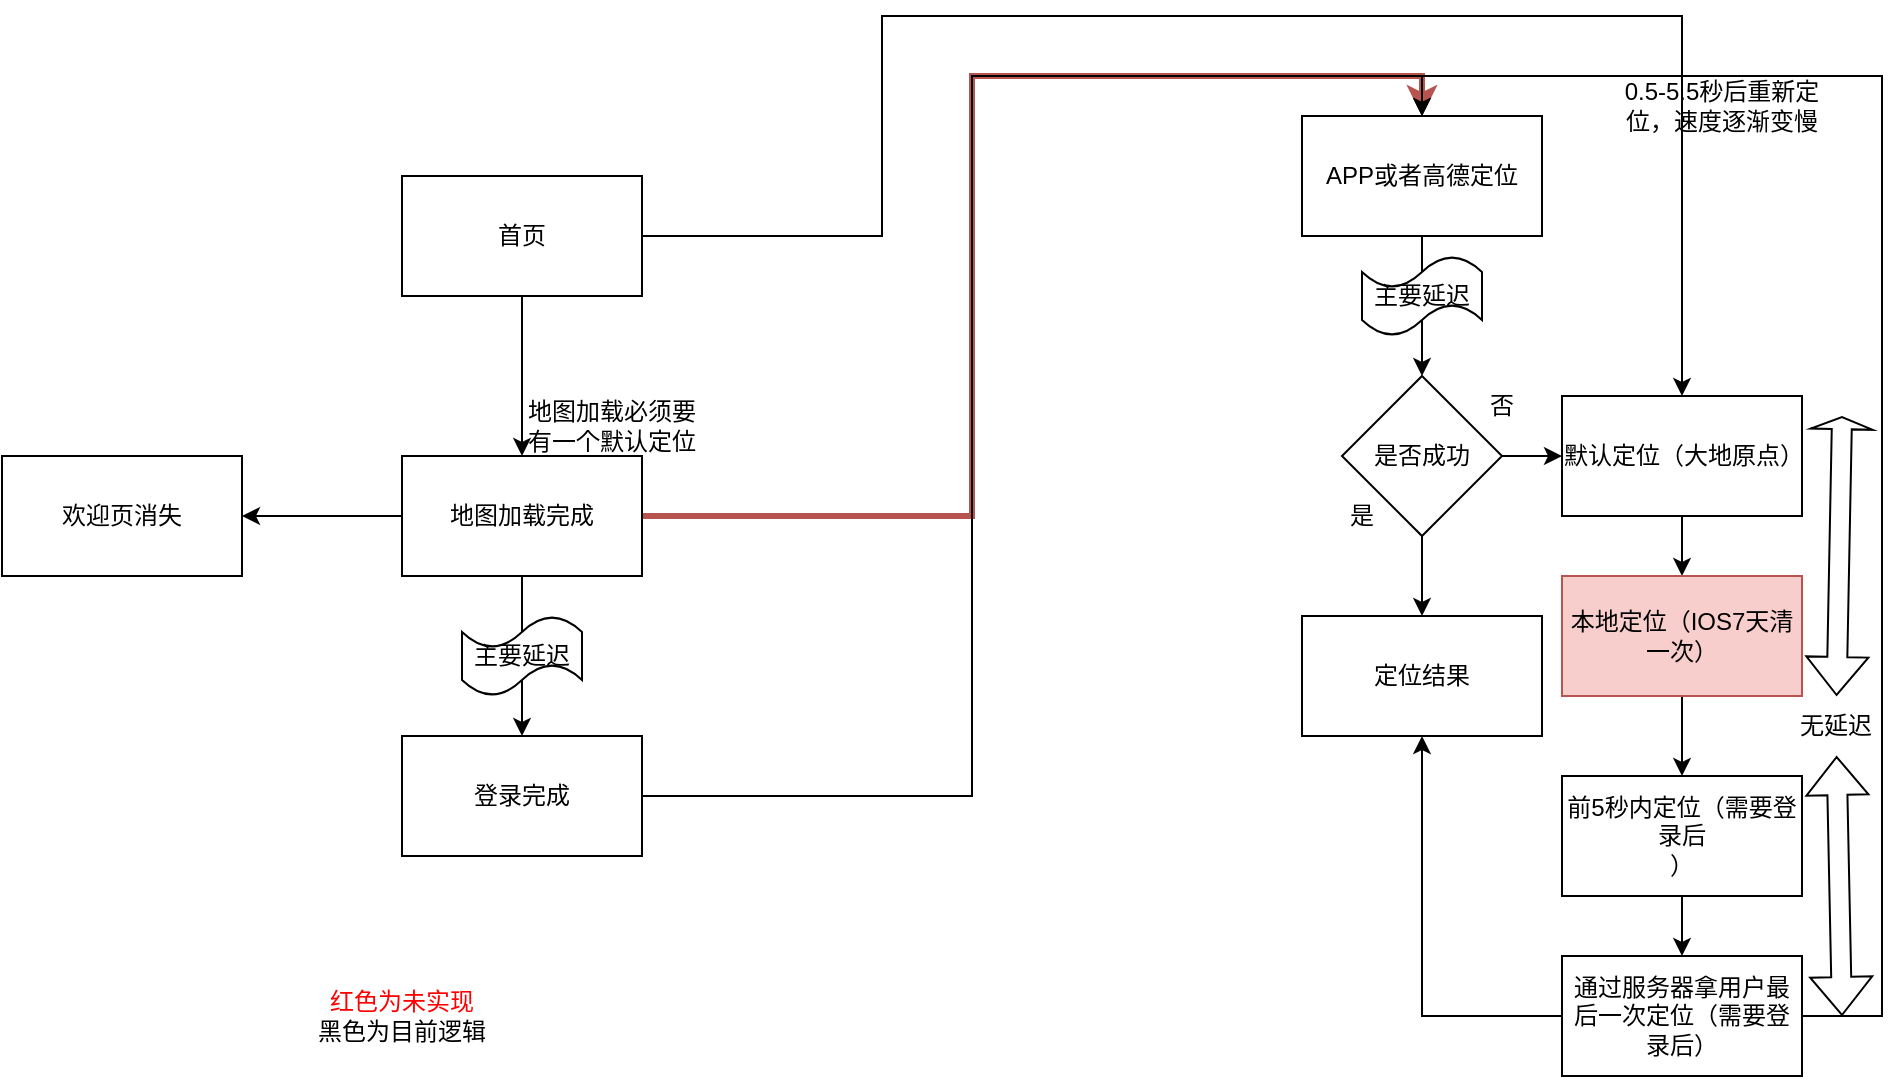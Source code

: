 <mxfile version="21.3.2" type="github">
  <diagram name="第 1 页" id="BFyXoQLsjH9Mqdzui4bG">
    <mxGraphModel dx="2261" dy="1929" grid="1" gridSize="10" guides="1" tooltips="1" connect="1" arrows="1" fold="1" page="1" pageScale="1" pageWidth="827" pageHeight="1169" math="0" shadow="0">
      <root>
        <mxCell id="0" />
        <mxCell id="1" parent="0" />
        <mxCell id="0-AppGwkbrgxOckt9AXH-3" value="" style="edgeStyle=orthogonalEdgeStyle;rounded=0;orthogonalLoop=1;jettySize=auto;html=1;" parent="1" source="0-AppGwkbrgxOckt9AXH-1" target="0-AppGwkbrgxOckt9AXH-2" edge="1">
          <mxGeometry relative="1" as="geometry" />
        </mxCell>
        <mxCell id="0-AppGwkbrgxOckt9AXH-1" value="首页" style="rounded=0;whiteSpace=wrap;html=1;" parent="1" vertex="1">
          <mxGeometry x="80" y="80" width="120" height="60" as="geometry" />
        </mxCell>
        <mxCell id="0-AppGwkbrgxOckt9AXH-6" style="edgeStyle=orthogonalEdgeStyle;rounded=0;orthogonalLoop=1;jettySize=auto;html=1;entryX=0.5;entryY=0;entryDx=0;entryDy=0;fillColor=#f8cecc;strokeColor=#b85450;strokeWidth=3;" parent="1" source="0-AppGwkbrgxOckt9AXH-2" target="0-AppGwkbrgxOckt9AXH-10" edge="1">
          <mxGeometry relative="1" as="geometry">
            <mxPoint x="780" y="415" as="targetPoint" />
            <Array as="points">
              <mxPoint x="365" y="250" />
              <mxPoint x="365" y="30" />
              <mxPoint x="590" y="30" />
            </Array>
          </mxGeometry>
        </mxCell>
        <mxCell id="0-AppGwkbrgxOckt9AXH-37" value="" style="edgeStyle=orthogonalEdgeStyle;rounded=0;orthogonalLoop=1;jettySize=auto;html=1;" parent="1" source="0-AppGwkbrgxOckt9AXH-2" target="0-AppGwkbrgxOckt9AXH-36" edge="1">
          <mxGeometry relative="1" as="geometry" />
        </mxCell>
        <mxCell id="m1mQcyO2GXHtvxNsqX0K-1" style="edgeStyle=orthogonalEdgeStyle;rounded=0;orthogonalLoop=1;jettySize=auto;html=1;entryX=0.5;entryY=0;entryDx=0;entryDy=0;exitX=1;exitY=0.5;exitDx=0;exitDy=0;" parent="1" source="0-AppGwkbrgxOckt9AXH-1" target="0-AppGwkbrgxOckt9AXH-15" edge="1">
          <mxGeometry relative="1" as="geometry">
            <Array as="points">
              <mxPoint x="320" y="110" />
              <mxPoint x="320" />
              <mxPoint x="720" />
            </Array>
          </mxGeometry>
        </mxCell>
        <mxCell id="0-AppGwkbrgxOckt9AXH-2" value="地图加载完成" style="rounded=0;whiteSpace=wrap;html=1;" parent="1" vertex="1">
          <mxGeometry x="80" y="220" width="120" height="60" as="geometry" />
        </mxCell>
        <mxCell id="0-AppGwkbrgxOckt9AXH-9" style="edgeStyle=orthogonalEdgeStyle;rounded=0;orthogonalLoop=1;jettySize=auto;html=1;exitX=1;exitY=0.5;exitDx=0;exitDy=0;entryX=0.5;entryY=0;entryDx=0;entryDy=0;" parent="1" source="0-AppGwkbrgxOckt9AXH-7" target="0-AppGwkbrgxOckt9AXH-10" edge="1">
          <mxGeometry relative="1" as="geometry">
            <mxPoint x="780" y="415" as="targetPoint" />
          </mxGeometry>
        </mxCell>
        <mxCell id="0-AppGwkbrgxOckt9AXH-7" value="登录完成" style="rounded=0;whiteSpace=wrap;html=1;" parent="1" vertex="1">
          <mxGeometry x="80" y="360" width="120" height="60" as="geometry" />
        </mxCell>
        <mxCell id="0-AppGwkbrgxOckt9AXH-12" value="" style="edgeStyle=orthogonalEdgeStyle;rounded=0;orthogonalLoop=1;jettySize=auto;html=1;" parent="1" source="0-AppGwkbrgxOckt9AXH-10" target="0-AppGwkbrgxOckt9AXH-11" edge="1">
          <mxGeometry relative="1" as="geometry" />
        </mxCell>
        <mxCell id="0-AppGwkbrgxOckt9AXH-10" value="APP或者高德定位" style="rounded=0;whiteSpace=wrap;html=1;" parent="1" vertex="1">
          <mxGeometry x="530" y="50" width="120" height="60" as="geometry" />
        </mxCell>
        <mxCell id="0-AppGwkbrgxOckt9AXH-13" style="edgeStyle=orthogonalEdgeStyle;rounded=0;orthogonalLoop=1;jettySize=auto;html=1;" parent="1" source="0-AppGwkbrgxOckt9AXH-11" target="0-AppGwkbrgxOckt9AXH-34" edge="1">
          <mxGeometry relative="1" as="geometry">
            <mxPoint x="590" y="290" as="targetPoint" />
          </mxGeometry>
        </mxCell>
        <mxCell id="0-AppGwkbrgxOckt9AXH-16" value="" style="edgeStyle=orthogonalEdgeStyle;rounded=0;orthogonalLoop=1;jettySize=auto;html=1;" parent="1" source="0-AppGwkbrgxOckt9AXH-11" target="0-AppGwkbrgxOckt9AXH-15" edge="1">
          <mxGeometry relative="1" as="geometry" />
        </mxCell>
        <mxCell id="0-AppGwkbrgxOckt9AXH-11" value="是否成功" style="rhombus;whiteSpace=wrap;html=1;rounded=0;" parent="1" vertex="1">
          <mxGeometry x="550" y="180" width="80" height="80" as="geometry" />
        </mxCell>
        <mxCell id="0-AppGwkbrgxOckt9AXH-14" value="是" style="text;html=1;strokeColor=none;fillColor=none;align=center;verticalAlign=middle;whiteSpace=wrap;rounded=0;" parent="1" vertex="1">
          <mxGeometry x="530" y="235" width="60" height="30" as="geometry" />
        </mxCell>
        <mxCell id="0-AppGwkbrgxOckt9AXH-31" value="" style="edgeStyle=orthogonalEdgeStyle;rounded=0;orthogonalLoop=1;jettySize=auto;html=1;" parent="1" source="0-AppGwkbrgxOckt9AXH-15" target="0-AppGwkbrgxOckt9AXH-30" edge="1">
          <mxGeometry relative="1" as="geometry" />
        </mxCell>
        <mxCell id="0-AppGwkbrgxOckt9AXH-15" value="默认定位（大地原点）" style="whiteSpace=wrap;html=1;rounded=0;" parent="1" vertex="1">
          <mxGeometry x="660" y="190" width="120" height="60" as="geometry" />
        </mxCell>
        <mxCell id="0-AppGwkbrgxOckt9AXH-23" value="否" style="text;html=1;strokeColor=none;fillColor=none;align=center;verticalAlign=middle;whiteSpace=wrap;rounded=0;" parent="1" vertex="1">
          <mxGeometry x="600" y="180" width="60" height="30" as="geometry" />
        </mxCell>
        <mxCell id="0-AppGwkbrgxOckt9AXH-35" style="edgeStyle=orthogonalEdgeStyle;rounded=0;orthogonalLoop=1;jettySize=auto;html=1;entryX=0.5;entryY=1;entryDx=0;entryDy=0;" parent="1" source="0-AppGwkbrgxOckt9AXH-24" target="0-AppGwkbrgxOckt9AXH-34" edge="1">
          <mxGeometry relative="1" as="geometry" />
        </mxCell>
        <mxCell id="0-AppGwkbrgxOckt9AXH-40" style="edgeStyle=orthogonalEdgeStyle;rounded=0;orthogonalLoop=1;jettySize=auto;html=1;entryX=0.5;entryY=0;entryDx=0;entryDy=0;" parent="1" source="0-AppGwkbrgxOckt9AXH-24" target="0-AppGwkbrgxOckt9AXH-10" edge="1">
          <mxGeometry relative="1" as="geometry">
            <Array as="points">
              <mxPoint x="820" y="500" />
              <mxPoint x="820" y="30" />
              <mxPoint x="590" y="30" />
            </Array>
          </mxGeometry>
        </mxCell>
        <mxCell id="0-AppGwkbrgxOckt9AXH-24" value="通过服务器拿用户最后一次定位（需要登录后）" style="whiteSpace=wrap;html=1;rounded=0;" parent="1" vertex="1">
          <mxGeometry x="660" y="470" width="120" height="60" as="geometry" />
        </mxCell>
        <mxCell id="0-AppGwkbrgxOckt9AXH-33" value="" style="edgeStyle=orthogonalEdgeStyle;rounded=0;orthogonalLoop=1;jettySize=auto;html=1;" parent="1" source="0-AppGwkbrgxOckt9AXH-26" target="0-AppGwkbrgxOckt9AXH-24" edge="1">
          <mxGeometry relative="1" as="geometry" />
        </mxCell>
        <mxCell id="0-AppGwkbrgxOckt9AXH-26" value="前5秒内定位（需要登录后&lt;br&gt;）" style="whiteSpace=wrap;html=1;rounded=0;" parent="1" vertex="1">
          <mxGeometry x="660" y="380" width="120" height="60" as="geometry" />
        </mxCell>
        <mxCell id="0-AppGwkbrgxOckt9AXH-32" value="" style="edgeStyle=orthogonalEdgeStyle;rounded=0;orthogonalLoop=1;jettySize=auto;html=1;" parent="1" source="0-AppGwkbrgxOckt9AXH-30" target="0-AppGwkbrgxOckt9AXH-26" edge="1">
          <mxGeometry relative="1" as="geometry" />
        </mxCell>
        <mxCell id="0-AppGwkbrgxOckt9AXH-30" value="本地定位（IOS7天清一次）" style="rounded=0;whiteSpace=wrap;html=1;fillColor=#f8cecc;strokeColor=#b85450;" parent="1" vertex="1">
          <mxGeometry x="660" y="280" width="120" height="60" as="geometry" />
        </mxCell>
        <mxCell id="0-AppGwkbrgxOckt9AXH-34" value="定位结果" style="rounded=0;whiteSpace=wrap;html=1;" parent="1" vertex="1">
          <mxGeometry x="530" y="300" width="120" height="60" as="geometry" />
        </mxCell>
        <mxCell id="0-AppGwkbrgxOckt9AXH-36" value="欢迎页消失" style="whiteSpace=wrap;html=1;rounded=0;" parent="1" vertex="1">
          <mxGeometry x="-120" y="220" width="120" height="60" as="geometry" />
        </mxCell>
        <mxCell id="0-AppGwkbrgxOckt9AXH-38" value="&lt;font color=&quot;#ff0000&quot;&gt;红色为未实现&lt;/font&gt;&lt;br&gt;黑色为目前逻辑" style="text;html=1;strokeColor=none;fillColor=none;align=center;verticalAlign=middle;whiteSpace=wrap;rounded=0;" parent="1" vertex="1">
          <mxGeometry x="-120" y="485" width="400" height="30" as="geometry" />
        </mxCell>
        <mxCell id="0-AppGwkbrgxOckt9AXH-41" value="0.5-5.5秒后重新定位，速度逐渐变慢" style="text;html=1;strokeColor=none;fillColor=none;align=center;verticalAlign=middle;whiteSpace=wrap;rounded=0;" parent="1" vertex="1">
          <mxGeometry x="680" y="30" width="120" height="30" as="geometry" />
        </mxCell>
        <mxCell id="0-AppGwkbrgxOckt9AXH-43" value="" style="edgeStyle=orthogonalEdgeStyle;rounded=0;orthogonalLoop=1;jettySize=auto;html=1;entryX=0.5;entryY=0;entryDx=0;entryDy=0;" parent="1" source="0-AppGwkbrgxOckt9AXH-2" target="0-AppGwkbrgxOckt9AXH-7" edge="1">
          <mxGeometry relative="1" as="geometry">
            <mxPoint x="140" y="280" as="sourcePoint" />
            <mxPoint x="140" y="360" as="targetPoint" />
            <Array as="points">
              <mxPoint x="140" y="330" />
              <mxPoint x="140" y="330" />
            </Array>
          </mxGeometry>
        </mxCell>
        <mxCell id="0-AppGwkbrgxOckt9AXH-42" value="主要延迟" style="shape=tape;whiteSpace=wrap;html=1;" parent="1" vertex="1">
          <mxGeometry x="110" y="300" width="60" height="40" as="geometry" />
        </mxCell>
        <mxCell id="0-AppGwkbrgxOckt9AXH-44" value="主要延迟" style="shape=tape;whiteSpace=wrap;html=1;" parent="1" vertex="1">
          <mxGeometry x="560" y="120" width="60" height="40" as="geometry" />
        </mxCell>
        <mxCell id="0-AppGwkbrgxOckt9AXH-46" value="" style="shape=flexArrow;endArrow=classic;startArrow=classic;html=1;rounded=0;width=10;endSize=1.7;" parent="1" source="0-AppGwkbrgxOckt9AXH-47" edge="1">
          <mxGeometry width="100" height="100" relative="1" as="geometry">
            <mxPoint x="800" y="500" as="sourcePoint" />
            <mxPoint x="800" y="200" as="targetPoint" />
          </mxGeometry>
        </mxCell>
        <mxCell id="0-AppGwkbrgxOckt9AXH-48" value="" style="shape=flexArrow;endArrow=classic;startArrow=classic;html=1;rounded=0;" parent="1" target="0-AppGwkbrgxOckt9AXH-47" edge="1">
          <mxGeometry width="100" height="100" relative="1" as="geometry">
            <mxPoint x="800" y="500" as="sourcePoint" />
            <mxPoint x="800" y="200" as="targetPoint" />
          </mxGeometry>
        </mxCell>
        <mxCell id="0-AppGwkbrgxOckt9AXH-47" value="无延迟" style="text;html=1;strokeColor=none;fillColor=none;align=center;verticalAlign=middle;whiteSpace=wrap;rounded=0;" parent="1" vertex="1">
          <mxGeometry x="767" y="340" width="60" height="30" as="geometry" />
        </mxCell>
        <mxCell id="-sw6LCseaI7ywuUw1R4s-1" value="地图加载必须要有一个默认定位" style="text;html=1;strokeColor=none;fillColor=none;align=center;verticalAlign=middle;whiteSpace=wrap;rounded=0;" vertex="1" parent="1">
          <mxGeometry x="140" y="190" width="90" height="30" as="geometry" />
        </mxCell>
      </root>
    </mxGraphModel>
  </diagram>
</mxfile>
